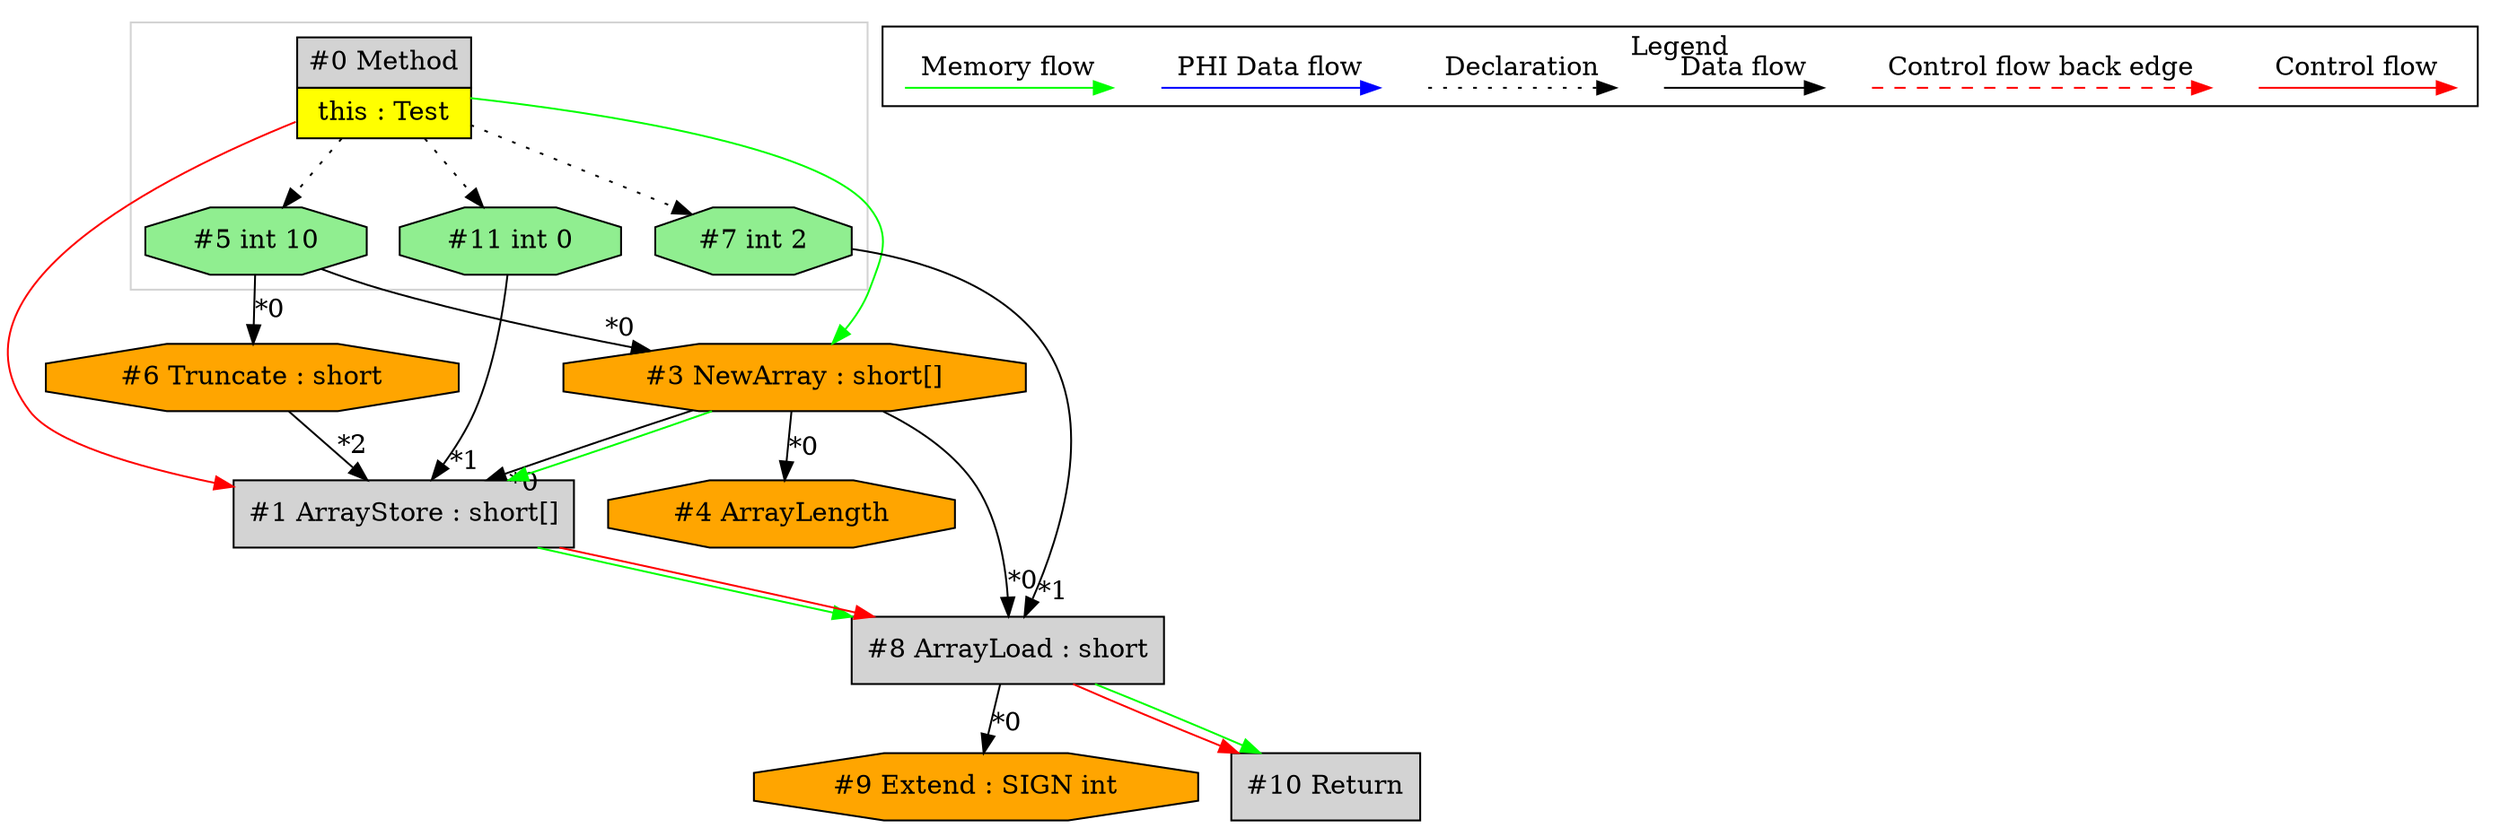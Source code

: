digraph {
 node0[margin="0", label=<<table border="0" cellborder="1" cellspacing="0" cellpadding="5"><tr><td colspan="1">#0 Method</td></tr><tr><td port="prj2" bgcolor="yellow">this : Test</td></tr></table>>,shape=none, fillcolor=lightgrey, style=filled];
 node11[label="#11 int 0",shape=octagon, fillcolor=lightgreen, style=filled];
 node0 -> node11[style=dotted];
 node1[label="#1 ArrayStore : short[]",shape=box, fillcolor=lightgrey, style=filled];
 node3 -> node1[headlabel="*0", labeldistance=2];
 node11 -> node1[headlabel="*1", labeldistance=2];
 node6 -> node1[headlabel="*2", labeldistance=2];
 node3 -> node1[labeldistance=2, color=green, constraint=false];
 node0 -> node1[labeldistance=2, color=red, fontcolor=red];
 node3[label="#3 NewArray : short[]",shape=octagon, fillcolor=orange, style=filled];
 node5 -> node3[headlabel="*0", labeldistance=2];
 node0 -> node3[labeldistance=2, color=green, constraint=false];
 node5[label="#5 int 10",shape=octagon, fillcolor=lightgreen, style=filled];
 node0 -> node5[style=dotted];
 node6[label="#6 Truncate : short",shape=octagon, fillcolor=orange, style=filled];
 node5 -> node6[headlabel="*0", labeldistance=2];
 node4[label="#4 ArrayLength",shape=octagon, fillcolor=orange, style=filled];
 node3 -> node4[headlabel="*0", labeldistance=2];
 node8[label="#8 ArrayLoad : short",shape=box, fillcolor=lightgrey, style=filled];
 node3 -> node8[headlabel="*0", labeldistance=2];
 node7 -> node8[headlabel="*1", labeldistance=2];
 node1 -> node8[labeldistance=2, color=green, constraint=false];
 node1 -> node8[labeldistance=2, color=red, fontcolor=red];
 node7[label="#7 int 2",shape=octagon, fillcolor=lightgreen, style=filled];
 node0 -> node7[style=dotted];
 node9[label="#9 Extend : SIGN int",shape=octagon, fillcolor=orange, style=filled];
 node8 -> node9[headlabel="*0", labeldistance=2];
 node10[label="#10 Return",shape=box, fillcolor=lightgrey, style=filled];
 node8 -> node10[labeldistance=2, color=red, fontcolor=red];
 node8 -> node10[labeldistance=2, color=green, constraint=false];
 subgraph cluster_0 {
  color=lightgray;
  node0;
  node5;
  node7;
  node11;
 }
 subgraph cluster_000 {
  label = "Legend";
  node [shape=point]
  {
   rank=same;
   c0 [style = invis];
   c1 [style = invis];
   c2 [style = invis];
   c3 [style = invis];
   d0 [style = invis];
   d1 [style = invis];
   d2 [style = invis];
   d3 [style = invis];
   d4 [style = invis];
   d5 [style = invis];
   d6 [style = invis];
   d7 [style = invis];
  }
  c0 -> c1 [label="Control flow", style=solid, color=red]
  c2 -> c3 [label="Control flow back edge", style=dashed, color=red]
  d0 -> d1 [label="Data flow"]
  d2 -> d3 [label="Declaration", style=dotted]
  d4 -> d5 [label="PHI Data flow", color=blue]
  d6 -> d7 [label="Memory flow", color=green]
 }

}

